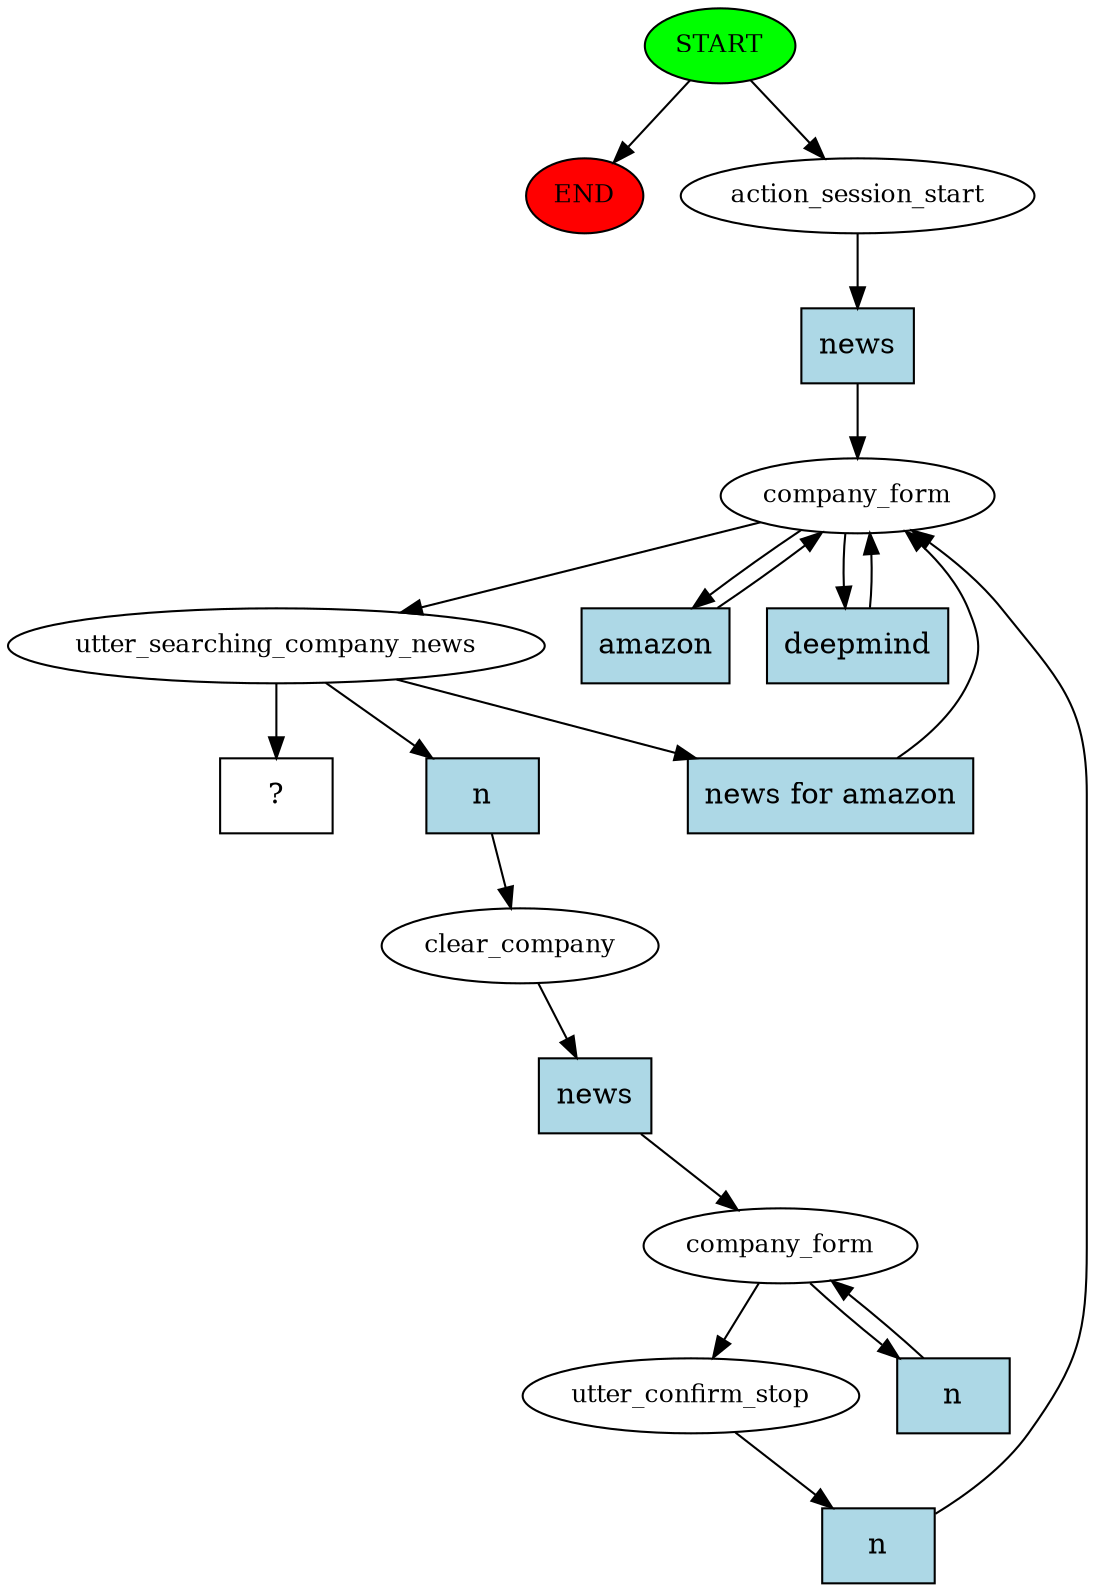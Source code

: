digraph  {
0 [class="start active", fillcolor=green, fontsize=12, label=START, style=filled];
"-1" [class=end, fillcolor=red, fontsize=12, label=END, style=filled];
1 [class=active, fontsize=12, label=action_session_start];
2 [class=active, fontsize=12, label=company_form];
4 [class=active, fontsize=12, label=utter_searching_company_news];
7 [class=active, fontsize=12, label=clear_company];
8 [class=active, fontsize=12, label=company_form];
10 [class=active, fontsize=12, label=utter_confirm_stop];
14 [class="intent dashed active", label="  ?  ", shape=rect];
15 [class="intent active", fillcolor=lightblue, label=news, shape=rect, style=filled];
16 [class="intent active", fillcolor=lightblue, label=amazon, shape=rect, style=filled];
17 [class="intent active", fillcolor=lightblue, label=deepmind, shape=rect, style=filled];
18 [class="intent active", fillcolor=lightblue, label="news for amazon", shape=rect, style=filled];
19 [class="intent active", fillcolor=lightblue, label=n, shape=rect, style=filled];
20 [class="intent active", fillcolor=lightblue, label=news, shape=rect, style=filled];
21 [class="intent active", fillcolor=lightblue, label=n, shape=rect, style=filled];
22 [class="intent active", fillcolor=lightblue, label=n, shape=rect, style=filled];
0 -> "-1"  [class="", key=NONE, label=""];
0 -> 1  [class=active, key=NONE, label=""];
1 -> 15  [class=active, key=0];
2 -> 4  [class=active, key=NONE, label=""];
2 -> 16  [class=active, key=0];
2 -> 17  [class=active, key=0];
4 -> 14  [class=active, key=NONE, label=""];
4 -> 18  [class=active, key=0];
4 -> 19  [class=active, key=0];
7 -> 20  [class=active, key=0];
8 -> 10  [class=active, key=NONE, label=""];
8 -> 21  [class=active, key=0];
10 -> 22  [class=active, key=0];
15 -> 2  [class=active, key=0];
16 -> 2  [class=active, key=0];
17 -> 2  [class=active, key=0];
18 -> 2  [class=active, key=0];
19 -> 7  [class=active, key=0];
20 -> 8  [class=active, key=0];
21 -> 8  [class=active, key=0];
22 -> 2  [class=active, key=0];
}
